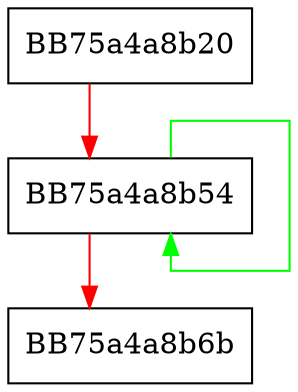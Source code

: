 digraph SSE_maxpd {
  node [shape="box"];
  graph [splines=ortho];
  BB75a4a8b20 -> BB75a4a8b54 [color="red"];
  BB75a4a8b54 -> BB75a4a8b54 [color="green"];
  BB75a4a8b54 -> BB75a4a8b6b [color="red"];
}